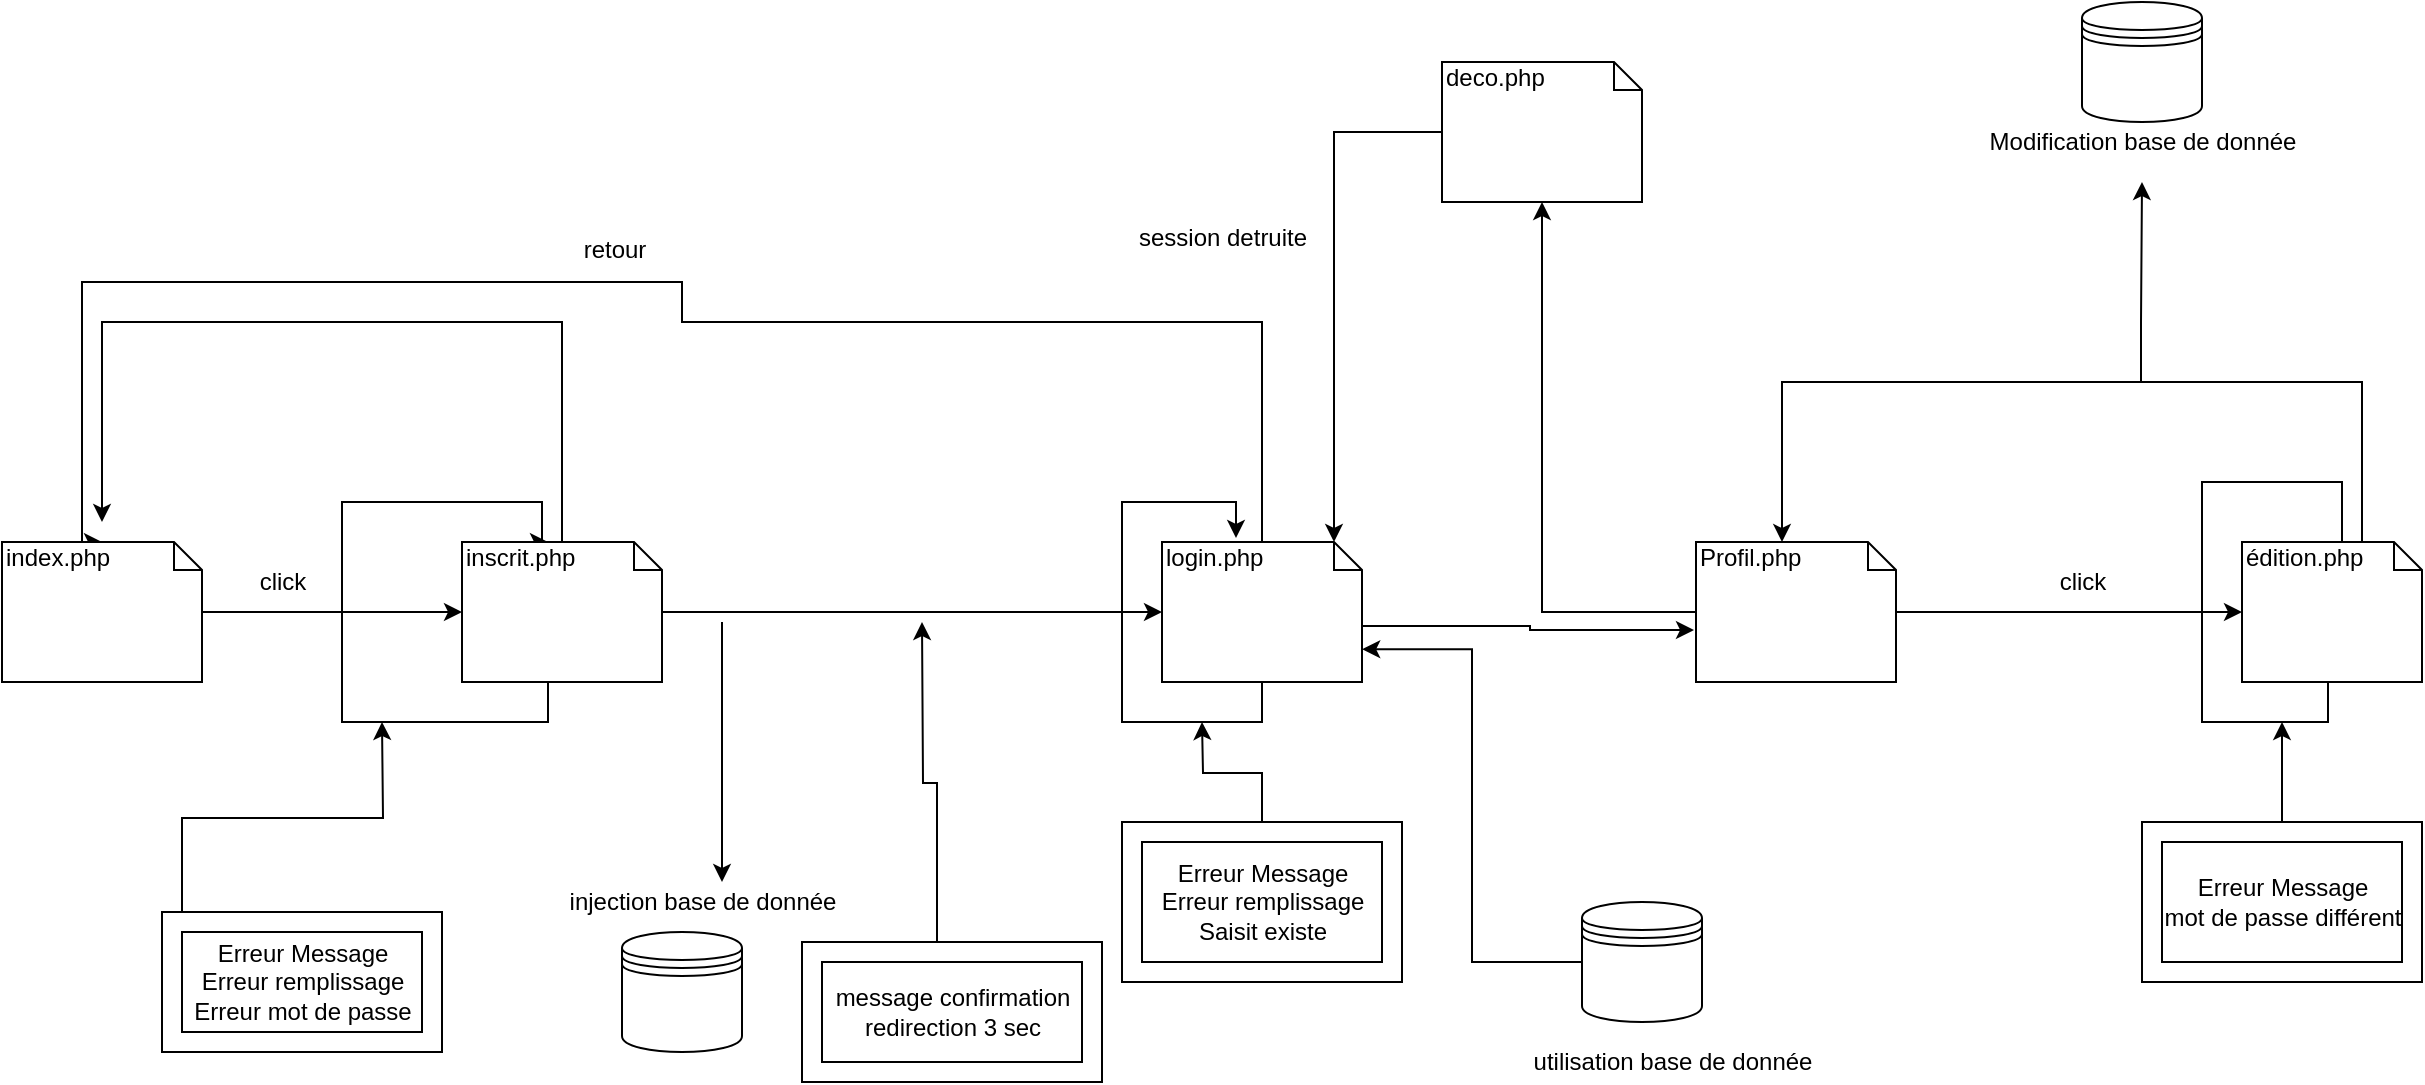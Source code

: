 <mxfile version="12.8.2" type="github" pages="2"><diagram id="NA9FM-cXmsqk4t70yDpD" name="Page-1"><mxGraphModel dx="1796" dy="1694" grid="1" gridSize="10" guides="1" tooltips="1" connect="1" arrows="1" fold="1" page="1" pageScale="1" pageWidth="827" pageHeight="1169" math="0" shadow="0"><root><mxCell id="0"/><mxCell id="1" parent="0"/><mxCell id="kGN-BXwH1KEbjgFluszO-4" value="" style="edgeStyle=orthogonalEdgeStyle;rounded=0;orthogonalLoop=1;jettySize=auto;html=1;" edge="1" parent="1" source="kGN-BXwH1KEbjgFluszO-1" target="kGN-BXwH1KEbjgFluszO-3"><mxGeometry relative="1" as="geometry"><Array as="points"><mxPoint x="340" y="145"/><mxPoint x="340" y="145"/></Array></mxGeometry></mxCell><mxCell id="kGN-BXwH1KEbjgFluszO-10" style="edgeStyle=orthogonalEdgeStyle;rounded=0;orthogonalLoop=1;jettySize=auto;html=1;exitX=0.5;exitY=1;exitDx=0;exitDy=0;exitPerimeter=0;entryX=0;entryY=0;entryDx=43;entryDy=0;entryPerimeter=0;" edge="1" parent="1" source="kGN-BXwH1KEbjgFluszO-1" target="kGN-BXwH1KEbjgFluszO-1"><mxGeometry relative="1" as="geometry"><mxPoint x="70" y="90" as="targetPoint"/><Array as="points"><mxPoint x="153" y="180"/><mxPoint x="153" y="200"/><mxPoint x="50" y="200"/><mxPoint x="50" y="90"/><mxPoint x="150" y="90"/><mxPoint x="150" y="110"/></Array></mxGeometry></mxCell><mxCell id="kGN-BXwH1KEbjgFluszO-60" value="" style="edgeStyle=orthogonalEdgeStyle;rounded=0;orthogonalLoop=1;jettySize=auto;html=1;" edge="1" parent="1" source="kGN-BXwH1KEbjgFluszO-1"><mxGeometry relative="1" as="geometry"><mxPoint x="-70" y="100" as="targetPoint"/><Array as="points"><mxPoint x="160"/><mxPoint x="-70"/></Array></mxGeometry></mxCell><mxCell id="kGN-BXwH1KEbjgFluszO-1" value="inscrit.php" style="shape=note;whiteSpace=wrap;html=1;size=14;verticalAlign=top;align=left;spacingTop=-6;" vertex="1" parent="1"><mxGeometry x="110" y="110" width="100" height="70" as="geometry"/></mxCell><mxCell id="kGN-BXwH1KEbjgFluszO-23" style="edgeStyle=orthogonalEdgeStyle;rounded=0;orthogonalLoop=1;jettySize=auto;html=1;exitX=0;exitY=0;exitDx=100;exitDy=42;exitPerimeter=0;entryX=-0.01;entryY=0.629;entryDx=0;entryDy=0;entryPerimeter=0;" edge="1" parent="1" source="kGN-BXwH1KEbjgFluszO-3" target="kGN-BXwH1KEbjgFluszO-24"><mxGeometry relative="1" as="geometry"><mxPoint x="720" y="152" as="targetPoint"/><Array as="points"><mxPoint x="644" y="152"/><mxPoint x="644" y="154"/></Array></mxGeometry></mxCell><mxCell id="kGN-BXwH1KEbjgFluszO-62" value="" style="edgeStyle=orthogonalEdgeStyle;rounded=0;orthogonalLoop=1;jettySize=auto;html=1;entryX=0.5;entryY=0;entryDx=0;entryDy=0;entryPerimeter=0;" edge="1" parent="1" source="kGN-BXwH1KEbjgFluszO-3" target="kGN-BXwH1KEbjgFluszO-56"><mxGeometry relative="1" as="geometry"><mxPoint x="510" y="30" as="targetPoint"/><Array as="points"><mxPoint x="510"/><mxPoint x="220"/><mxPoint x="220" y="-20"/><mxPoint x="-80" y="-20"/><mxPoint x="-80" y="110"/></Array></mxGeometry></mxCell><mxCell id="kGN-BXwH1KEbjgFluszO-3" value="login.php" style="shape=note;whiteSpace=wrap;html=1;size=14;verticalAlign=top;align=left;spacingTop=-6;" vertex="1" parent="1"><mxGeometry x="460" y="110" width="100" height="70" as="geometry"/></mxCell><mxCell id="kGN-BXwH1KEbjgFluszO-2" value="" style="shape=datastore;whiteSpace=wrap;html=1;" vertex="1" parent="1"><mxGeometry x="190" y="305" width="60" height="60" as="geometry"/></mxCell><mxCell id="kGN-BXwH1KEbjgFluszO-16" style="edgeStyle=orthogonalEdgeStyle;rounded=0;orthogonalLoop=1;jettySize=auto;html=1;exitX=0;exitY=0;exitDx=10;exitDy=10;exitPerimeter=0;" edge="1" parent="1" source="kGN-BXwH1KEbjgFluszO-11"><mxGeometry relative="1" as="geometry"><mxPoint x="70" y="200" as="targetPoint"/></mxGeometry></mxCell><mxCell id="kGN-BXwH1KEbjgFluszO-11" value="" style="verticalLabelPosition=bottom;verticalAlign=top;html=1;shape=mxgraph.basic.frame;dx=10;" vertex="1" parent="1"><mxGeometry x="-40" y="295" width="140" height="70" as="geometry"/></mxCell><mxCell id="kGN-BXwH1KEbjgFluszO-12" value="&lt;div&gt;Erreur Message&lt;/div&gt;&lt;div&gt;Erreur remplissage&lt;/div&gt;&lt;div&gt;Erreur mot de passe&lt;br&gt;&lt;/div&gt;" style="text;html=1;align=center;verticalAlign=middle;resizable=0;points=[];autosize=1;" vertex="1" parent="1"><mxGeometry x="-30" y="305" width="120" height="50" as="geometry"/></mxCell><mxCell id="kGN-BXwH1KEbjgFluszO-17" style="edgeStyle=orthogonalEdgeStyle;rounded=0;orthogonalLoop=1;jettySize=auto;html=1;exitX=0.5;exitY=1;exitDx=0;exitDy=0;exitPerimeter=0;entryX=0.37;entryY=-0.029;entryDx=0;entryDy=0;entryPerimeter=0;" edge="1" parent="1" source="kGN-BXwH1KEbjgFluszO-3" target="kGN-BXwH1KEbjgFluszO-3"><mxGeometry relative="1" as="geometry"><Array as="points"><mxPoint x="510" y="200"/><mxPoint x="440" y="200"/><mxPoint x="440" y="90"/><mxPoint x="497" y="90"/></Array></mxGeometry></mxCell><mxCell id="kGN-BXwH1KEbjgFluszO-22" style="edgeStyle=orthogonalEdgeStyle;rounded=0;orthogonalLoop=1;jettySize=auto;html=1;exitX=0.5;exitY=0;exitDx=0;exitDy=0;exitPerimeter=0;" edge="1" parent="1" source="kGN-BXwH1KEbjgFluszO-18"><mxGeometry relative="1" as="geometry"><mxPoint x="480" y="200" as="targetPoint"/></mxGeometry></mxCell><mxCell id="kGN-BXwH1KEbjgFluszO-18" value="" style="verticalLabelPosition=bottom;verticalAlign=top;html=1;shape=mxgraph.basic.frame;dx=10;" vertex="1" parent="1"><mxGeometry x="440" y="250" width="140" height="80" as="geometry"/></mxCell><mxCell id="kGN-BXwH1KEbjgFluszO-19" value="&lt;div&gt;Erreur Message&lt;br&gt;&lt;/div&gt;&lt;div&gt;Erreur remplissage&lt;/div&gt;&lt;div&gt;Saisit existe&lt;br&gt;&lt;/div&gt;" style="text;html=1;align=center;verticalAlign=middle;resizable=0;points=[];autosize=1;" vertex="1" parent="1"><mxGeometry x="450" y="265" width="120" height="50" as="geometry"/></mxCell><mxCell id="kGN-BXwH1KEbjgFluszO-31" value="" style="edgeStyle=orthogonalEdgeStyle;rounded=0;orthogonalLoop=1;jettySize=auto;html=1;entryX=0;entryY=0.5;entryDx=0;entryDy=0;entryPerimeter=0;" edge="1" parent="1" source="kGN-BXwH1KEbjgFluszO-24" target="kGN-BXwH1KEbjgFluszO-29"><mxGeometry relative="1" as="geometry"><mxPoint x="907" y="145" as="targetPoint"/></mxGeometry></mxCell><mxCell id="kGN-BXwH1KEbjgFluszO-48" value="" style="edgeStyle=orthogonalEdgeStyle;rounded=0;orthogonalLoop=1;jettySize=auto;html=1;" edge="1" parent="1" source="kGN-BXwH1KEbjgFluszO-24" target="kGN-BXwH1KEbjgFluszO-47"><mxGeometry relative="1" as="geometry"/></mxCell><mxCell id="kGN-BXwH1KEbjgFluszO-24" value="Profil.php" style="shape=note;whiteSpace=wrap;html=1;size=14;verticalAlign=top;align=left;spacingTop=-6;" vertex="1" parent="1"><mxGeometry x="727" y="110" width="100" height="70" as="geometry"/></mxCell><mxCell id="kGN-BXwH1KEbjgFluszO-50" value="" style="edgeStyle=orthogonalEdgeStyle;rounded=0;orthogonalLoop=1;jettySize=auto;html=1;entryX=0;entryY=0;entryDx=86;entryDy=0;entryPerimeter=0;" edge="1" parent="1" source="kGN-BXwH1KEbjgFluszO-47" target="kGN-BXwH1KEbjgFluszO-3"><mxGeometry relative="1" as="geometry"><mxPoint x="520" y="-95" as="targetPoint"/></mxGeometry></mxCell><mxCell id="kGN-BXwH1KEbjgFluszO-47" value="deco.php" style="shape=note;whiteSpace=wrap;html=1;size=14;verticalAlign=top;align=left;spacingTop=-6;" vertex="1" parent="1"><mxGeometry x="600" y="-130" width="100" height="70" as="geometry"/></mxCell><mxCell id="kGN-BXwH1KEbjgFluszO-27" value="" style="edgeStyle=orthogonalEdgeStyle;rounded=0;orthogonalLoop=1;jettySize=auto;html=1;entryX=1.001;entryY=0.766;entryDx=0;entryDy=0;entryPerimeter=0;" edge="1" parent="1" source="kGN-BXwH1KEbjgFluszO-25" target="kGN-BXwH1KEbjgFluszO-3"><mxGeometry relative="1" as="geometry"><mxPoint x="700" y="170" as="targetPoint"/></mxGeometry></mxCell><mxCell id="kGN-BXwH1KEbjgFluszO-25" value="" style="shape=datastore;whiteSpace=wrap;html=1;" vertex="1" parent="1"><mxGeometry x="670" y="290" width="60" height="60" as="geometry"/></mxCell><mxCell id="kGN-BXwH1KEbjgFluszO-28" value="" style="endArrow=classic;html=1;" edge="1" parent="1"><mxGeometry width="50" height="50" relative="1" as="geometry"><mxPoint x="240" y="150" as="sourcePoint"/><mxPoint x="240" y="280" as="targetPoint"/></mxGeometry></mxCell><mxCell id="kGN-BXwH1KEbjgFluszO-33" value="" style="edgeStyle=orthogonalEdgeStyle;rounded=0;orthogonalLoop=1;jettySize=auto;html=1;entryX=0;entryY=0;entryDx=43;entryDy=0;entryPerimeter=0;exitX=0.5;exitY=0;exitDx=0;exitDy=0;exitPerimeter=0;" edge="1" parent="1" source="kGN-BXwH1KEbjgFluszO-29" target="kGN-BXwH1KEbjgFluszO-29"><mxGeometry relative="1" as="geometry"><mxPoint x="1060" y="100" as="sourcePoint"/><mxPoint x="1050" y="260" as="targetPoint"/><Array as="points"><mxPoint x="1050" y="80"/><mxPoint x="980" y="80"/><mxPoint x="980" y="200"/><mxPoint x="1043" y="200"/></Array></mxGeometry></mxCell><mxCell id="kGN-BXwH1KEbjgFluszO-35" value="" style="edgeStyle=orthogonalEdgeStyle;rounded=0;orthogonalLoop=1;jettySize=auto;html=1;entryX=0;entryY=0;entryDx=43;entryDy=0;entryPerimeter=0;" edge="1" parent="1" source="kGN-BXwH1KEbjgFluszO-29" target="kGN-BXwH1KEbjgFluszO-24"><mxGeometry relative="1" as="geometry"><mxPoint x="1170" y="145" as="targetPoint"/><Array as="points"><mxPoint x="1060" y="30"/><mxPoint x="770" y="30"/></Array></mxGeometry></mxCell><mxCell id="kGN-BXwH1KEbjgFluszO-29" value="édition.php" style="shape=note;whiteSpace=wrap;html=1;size=14;verticalAlign=top;align=left;spacingTop=-6;" vertex="1" parent="1"><mxGeometry x="1000" y="110" width="90" height="70" as="geometry"/></mxCell><mxCell id="kGN-BXwH1KEbjgFluszO-36" value="" style="shape=datastore;whiteSpace=wrap;html=1;" vertex="1" parent="1"><mxGeometry x="920" y="-160" width="60" height="60" as="geometry"/></mxCell><mxCell id="kGN-BXwH1KEbjgFluszO-39" value="" style="edgeStyle=orthogonalEdgeStyle;rounded=0;orthogonalLoop=1;jettySize=auto;html=1;" edge="1" parent="1"><mxGeometry relative="1" as="geometry"><mxPoint x="949.5" y="30" as="sourcePoint"/><mxPoint x="950" y="-70" as="targetPoint"/><Array as="points"><mxPoint x="950"/><mxPoint x="950"/></Array></mxGeometry></mxCell><mxCell id="kGN-BXwH1KEbjgFluszO-40" value="Modification base de donnée" style="text;html=1;align=center;verticalAlign=middle;resizable=0;points=[];autosize=1;" vertex="1" parent="1"><mxGeometry x="865" y="-100" width="170" height="20" as="geometry"/></mxCell><mxCell id="kGN-BXwH1KEbjgFluszO-41" value="injection base de donnée" style="text;html=1;align=center;verticalAlign=middle;resizable=0;points=[];autosize=1;" vertex="1" parent="1"><mxGeometry x="155" y="280" width="150" height="20" as="geometry"/></mxCell><mxCell id="kGN-BXwH1KEbjgFluszO-46" value="" style="edgeStyle=orthogonalEdgeStyle;rounded=0;orthogonalLoop=1;jettySize=auto;html=1;" edge="1" parent="1" source="kGN-BXwH1KEbjgFluszO-42"><mxGeometry relative="1" as="geometry"><mxPoint x="1020" y="200" as="targetPoint"/></mxGeometry></mxCell><mxCell id="kGN-BXwH1KEbjgFluszO-42" value="" style="verticalLabelPosition=bottom;verticalAlign=top;html=1;shape=mxgraph.basic.frame;dx=10;" vertex="1" parent="1"><mxGeometry x="950" y="250" width="140" height="80" as="geometry"/></mxCell><mxCell id="kGN-BXwH1KEbjgFluszO-44" value="&lt;div&gt;Erreur Message&lt;br&gt;&lt;/div&gt;mot de passe différent" style="text;html=1;align=center;verticalAlign=middle;resizable=0;points=[];autosize=1;" vertex="1" parent="1"><mxGeometry x="955" y="275" width="130" height="30" as="geometry"/></mxCell><mxCell id="kGN-BXwH1KEbjgFluszO-51" value="session detruite" style="text;html=1;align=center;verticalAlign=middle;resizable=0;points=[];autosize=1;" vertex="1" parent="1"><mxGeometry x="440" y="-52" width="100" height="20" as="geometry"/></mxCell><mxCell id="kGN-BXwH1KEbjgFluszO-52" value="utilisation base de donnée" style="text;html=1;align=center;verticalAlign=middle;resizable=0;points=[];autosize=1;" vertex="1" parent="1"><mxGeometry x="640" y="360" width="150" height="20" as="geometry"/></mxCell><mxCell id="kGN-BXwH1KEbjgFluszO-58" value="" style="edgeStyle=orthogonalEdgeStyle;rounded=0;orthogonalLoop=1;jettySize=auto;html=1;entryX=0;entryY=0.5;entryDx=0;entryDy=0;entryPerimeter=0;" edge="1" parent="1" source="kGN-BXwH1KEbjgFluszO-56" target="kGN-BXwH1KEbjgFluszO-1"><mxGeometry relative="1" as="geometry"><mxPoint x="60" y="145" as="targetPoint"/></mxGeometry></mxCell><mxCell id="kGN-BXwH1KEbjgFluszO-56" value="index.php" style="shape=note;whiteSpace=wrap;html=1;size=14;verticalAlign=top;align=left;spacingTop=-6;" vertex="1" parent="1"><mxGeometry x="-120" y="110" width="100" height="70" as="geometry"/></mxCell><mxCell id="kGN-BXwH1KEbjgFluszO-63" value="retour" style="text;html=1;align=center;verticalAlign=middle;resizable=0;points=[];autosize=1;" vertex="1" parent="1"><mxGeometry x="161" y="-46" width="50" height="20" as="geometry"/></mxCell><mxCell id="kGN-BXwH1KEbjgFluszO-65" style="edgeStyle=orthogonalEdgeStyle;rounded=0;orthogonalLoop=1;jettySize=auto;html=1;exitX=0;exitY=0;exitDx=67.5;exitDy=0;exitPerimeter=0;" edge="1" parent="1" source="kGN-BXwH1KEbjgFluszO-64"><mxGeometry relative="1" as="geometry"><mxPoint x="340" y="150" as="targetPoint"/></mxGeometry></mxCell><mxCell id="kGN-BXwH1KEbjgFluszO-64" value="" style="verticalLabelPosition=bottom;verticalAlign=top;html=1;shape=mxgraph.basic.frame;dx=10;" vertex="1" parent="1"><mxGeometry x="280" y="310" width="150" height="70" as="geometry"/></mxCell><mxCell id="kGN-BXwH1KEbjgFluszO-66" value="&lt;div&gt;message confirmation&lt;/div&gt;&lt;div&gt;redirection 3 sec&lt;br&gt;&lt;/div&gt;" style="text;html=1;align=center;verticalAlign=middle;resizable=0;points=[];autosize=1;" vertex="1" parent="1"><mxGeometry x="290" y="330" width="130" height="30" as="geometry"/></mxCell><mxCell id="kGN-BXwH1KEbjgFluszO-73" value="click" style="text;html=1;align=center;verticalAlign=middle;resizable=0;points=[];autosize=1;" vertex="1" parent="1"><mxGeometry y="120" width="40" height="20" as="geometry"/></mxCell><mxCell id="kGN-BXwH1KEbjgFluszO-74" value="click" style="text;html=1;align=center;verticalAlign=middle;resizable=0;points=[];autosize=1;" vertex="1" parent="1"><mxGeometry x="900" y="120" width="40" height="20" as="geometry"/></mxCell></root></mxGraphModel></diagram><diagram id="2CewJW1jMJPS9CH1gwwg" name="Page-2"><mxGraphModel dx="969" dy="525" grid="1" gridSize="10" guides="1" tooltips="1" connect="1" arrows="1" fold="1" page="1" pageScale="1" pageWidth="827" pageHeight="1169" math="0" shadow="0"><root><mxCell id="gd3YS2YhK2Ju190Mrbsz-0"/><mxCell id="gd3YS2YhK2Ju190Mrbsz-1" parent="gd3YS2YhK2Ju190Mrbsz-0"/></root></mxGraphModel></diagram></mxfile>